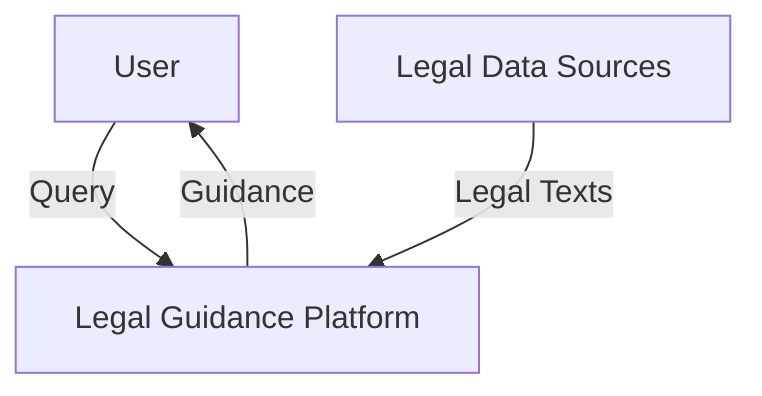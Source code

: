 graph TD
    A[User] -->|Query| B[Legal Guidance Platform]
    B -->|Guidance| A
    C[Legal Data Sources] -->|Legal Texts| B